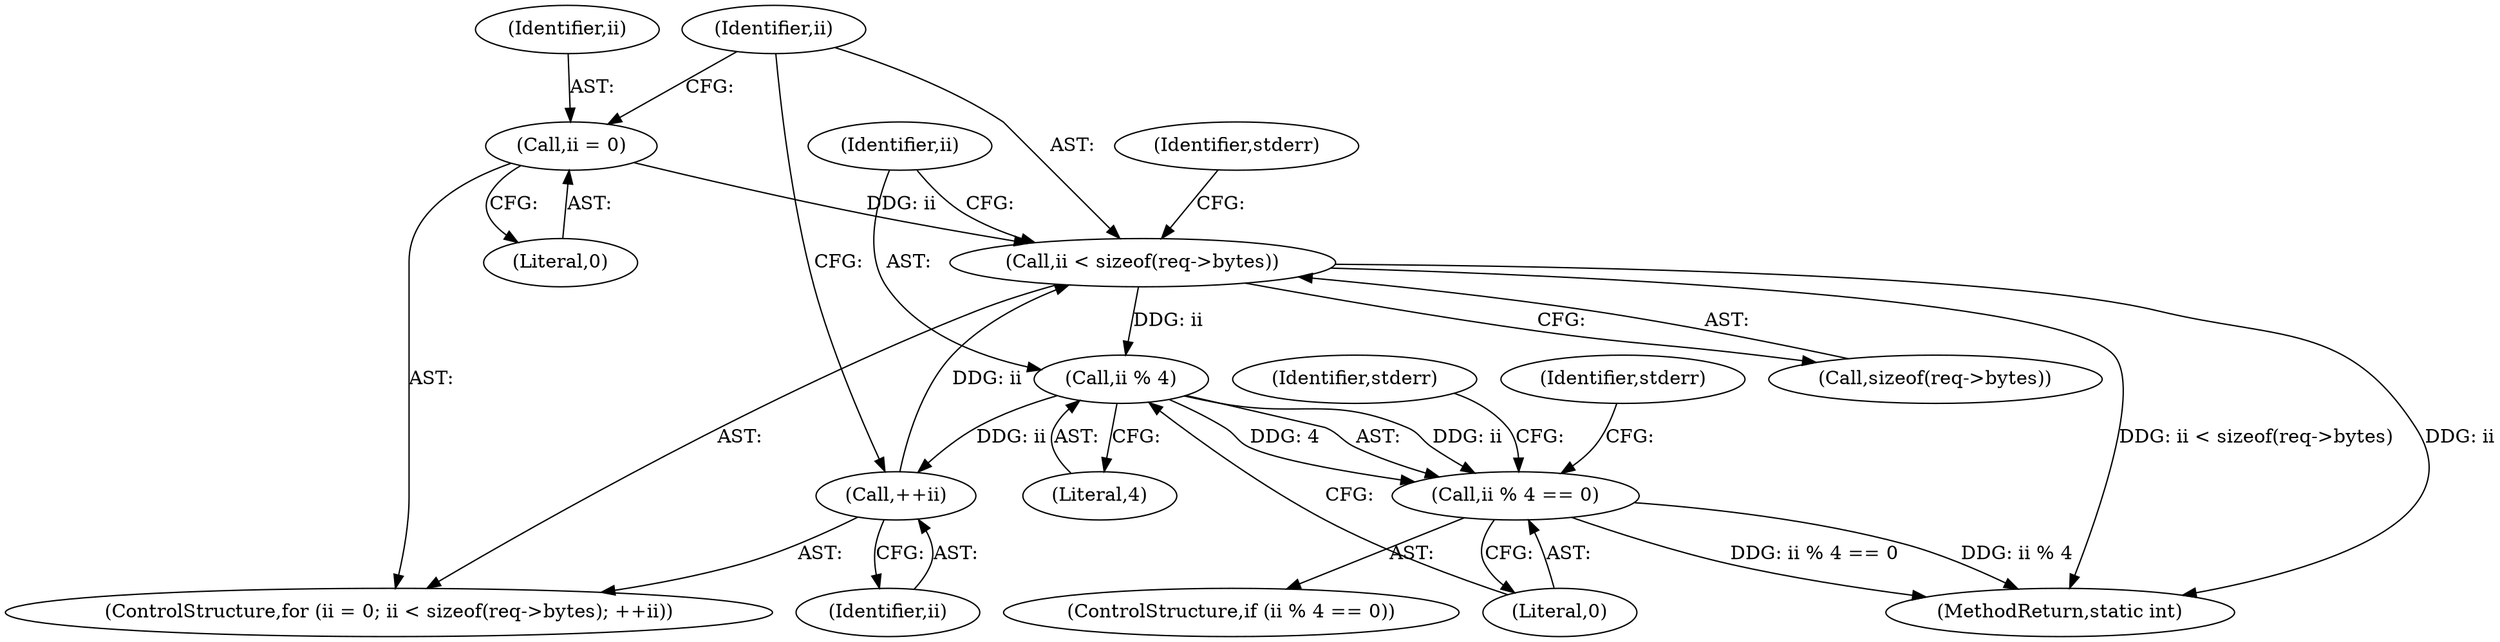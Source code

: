 digraph "0_memcached_75cc83685e103bc8ba380a57468c8f04413033f9@API" {
"1000273" [label="(Call,ii < sizeof(req->bytes))"];
"1000279" [label="(Call,++ii)"];
"1000284" [label="(Call,ii % 4)"];
"1000273" [label="(Call,ii < sizeof(req->bytes))"];
"1000270" [label="(Call,ii = 0)"];
"1000283" [label="(Call,ii % 4 == 0)"];
"1000280" [label="(Identifier,ii)"];
"1000275" [label="(Call,sizeof(req->bytes))"];
"1000284" [label="(Call,ii % 4)"];
"1000286" [label="(Literal,4)"];
"1000304" [label="(Identifier,stderr)"];
"1000271" [label="(Identifier,ii)"];
"1000272" [label="(Literal,0)"];
"1000279" [label="(Call,++ii)"];
"1000282" [label="(ControlStructure,if (ii % 4 == 0))"];
"1000270" [label="(Call,ii = 0)"];
"1000283" [label="(Call,ii % 4 == 0)"];
"1000269" [label="(ControlStructure,for (ii = 0; ii < sizeof(req->bytes); ++ii))"];
"1000274" [label="(Identifier,ii)"];
"1000296" [label="(Identifier,stderr)"];
"1000273" [label="(Call,ii < sizeof(req->bytes))"];
"1000565" [label="(MethodReturn,static int)"];
"1000287" [label="(Literal,0)"];
"1000290" [label="(Identifier,stderr)"];
"1000285" [label="(Identifier,ii)"];
"1000273" -> "1000269"  [label="AST: "];
"1000273" -> "1000275"  [label="CFG: "];
"1000274" -> "1000273"  [label="AST: "];
"1000275" -> "1000273"  [label="AST: "];
"1000285" -> "1000273"  [label="CFG: "];
"1000304" -> "1000273"  [label="CFG: "];
"1000273" -> "1000565"  [label="DDG: ii"];
"1000273" -> "1000565"  [label="DDG: ii < sizeof(req->bytes)"];
"1000279" -> "1000273"  [label="DDG: ii"];
"1000270" -> "1000273"  [label="DDG: ii"];
"1000273" -> "1000284"  [label="DDG: ii"];
"1000279" -> "1000269"  [label="AST: "];
"1000279" -> "1000280"  [label="CFG: "];
"1000280" -> "1000279"  [label="AST: "];
"1000274" -> "1000279"  [label="CFG: "];
"1000284" -> "1000279"  [label="DDG: ii"];
"1000284" -> "1000283"  [label="AST: "];
"1000284" -> "1000286"  [label="CFG: "];
"1000285" -> "1000284"  [label="AST: "];
"1000286" -> "1000284"  [label="AST: "];
"1000287" -> "1000284"  [label="CFG: "];
"1000284" -> "1000283"  [label="DDG: ii"];
"1000284" -> "1000283"  [label="DDG: 4"];
"1000270" -> "1000269"  [label="AST: "];
"1000270" -> "1000272"  [label="CFG: "];
"1000271" -> "1000270"  [label="AST: "];
"1000272" -> "1000270"  [label="AST: "];
"1000274" -> "1000270"  [label="CFG: "];
"1000283" -> "1000282"  [label="AST: "];
"1000283" -> "1000287"  [label="CFG: "];
"1000287" -> "1000283"  [label="AST: "];
"1000290" -> "1000283"  [label="CFG: "];
"1000296" -> "1000283"  [label="CFG: "];
"1000283" -> "1000565"  [label="DDG: ii % 4"];
"1000283" -> "1000565"  [label="DDG: ii % 4 == 0"];
}
